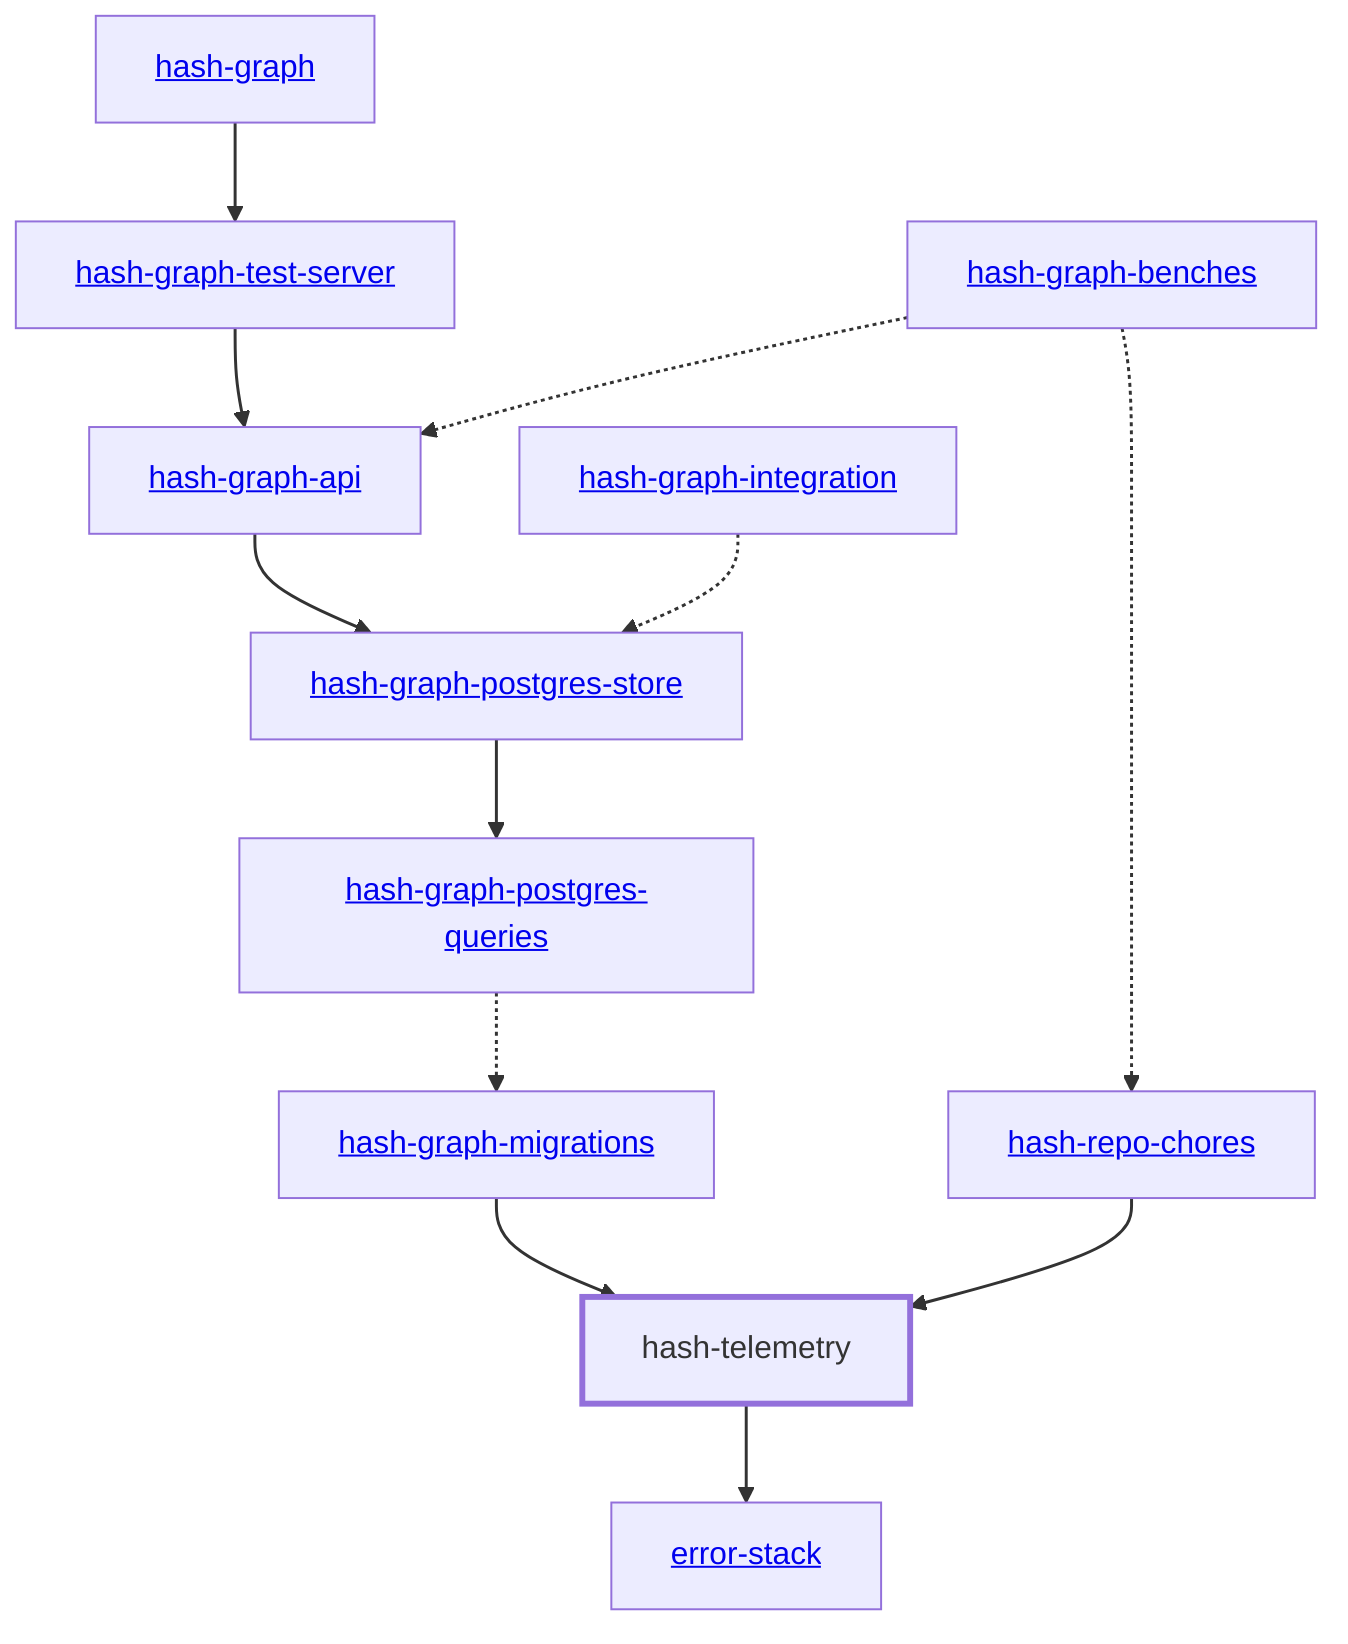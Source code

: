 graph TD
    linkStyle default stroke-width:1.5px
    classDef default stroke-width:1px
    classDef root stroke-width:3px
    classDef dev stroke-width:1px
    classDef build stroke-width:1px
    %% Legend
    %% --> : Normal dependency
    %% -.-> : Dev dependency
    %% ---> : Build dependency
    0[<a href="../hash_graph">hash-graph</a>]
    1[<a href="../hash_graph_api">hash-graph-api</a>]
    2[<a href="../hash_graph_migrations">hash-graph-migrations</a>]
    3[<a href="../hash_graph_postgres_queries">hash-graph-postgres-queries</a>]
    4[<a href="../hash_graph_postgres_store">hash-graph-postgres-store</a>]
    5[<a href="../hash_graph_test_server">hash-graph-test-server</a>]
    6[<a href="../hash_repo_chores">hash-repo-chores</a>]
    7[hash-telemetry]
    class 7 root
    8[<a href="../error_stack">error-stack</a>]
    9[<a href="../hash_graph_benches">hash-graph-benches</a>]
    10[<a href="../hash_graph_integration">hash-graph-integration</a>]
    0 --> 5
    1 --> 4
    2 --> 7
    3 -.-> 2
    4 --> 3
    5 --> 1
    6 --> 7
    7 --> 8
    9 -.-> 1
    9 -.-> 6
    10 -.-> 4